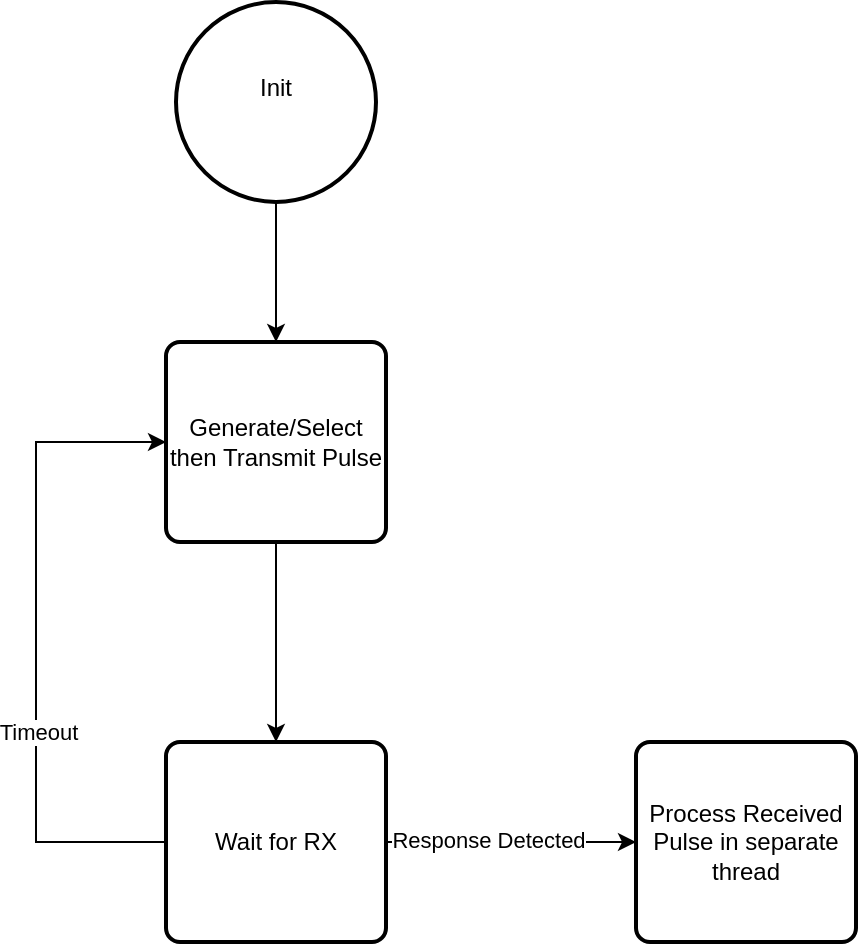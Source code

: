 <mxfile version="20.8.11" type="github">
  <diagram name="Page-1" id="mNSzjiiTRMsE0uHX-NC6">
    <mxGraphModel dx="2044" dy="792" grid="1" gridSize="10" guides="1" tooltips="1" connect="1" arrows="1" fold="1" page="1" pageScale="1" pageWidth="850" pageHeight="1100" math="0" shadow="0">
      <root>
        <mxCell id="0" />
        <mxCell id="1" parent="0" />
        <mxCell id="DRPleiQ7j9Am4v-qD-1L-3" style="edgeStyle=orthogonalEdgeStyle;rounded=0;orthogonalLoop=1;jettySize=auto;html=1;exitX=0.5;exitY=1;exitDx=0;exitDy=0;exitPerimeter=0;entryX=0.5;entryY=0;entryDx=0;entryDy=0;" edge="1" parent="1" source="DRPleiQ7j9Am4v-qD-1L-1" target="DRPleiQ7j9Am4v-qD-1L-2">
          <mxGeometry relative="1" as="geometry" />
        </mxCell>
        <mxCell id="DRPleiQ7j9Am4v-qD-1L-1" value="&lt;div&gt;Init&lt;/div&gt;&lt;div&gt;&lt;br&gt;&lt;/div&gt;" style="strokeWidth=2;html=1;shape=mxgraph.flowchart.start_2;whiteSpace=wrap;" vertex="1" parent="1">
          <mxGeometry x="-90" y="60" width="100" height="100" as="geometry" />
        </mxCell>
        <mxCell id="DRPleiQ7j9Am4v-qD-1L-11" style="edgeStyle=orthogonalEdgeStyle;rounded=0;orthogonalLoop=1;jettySize=auto;html=1;entryX=0.5;entryY=0;entryDx=0;entryDy=0;" edge="1" parent="1" source="DRPleiQ7j9Am4v-qD-1L-2" target="DRPleiQ7j9Am4v-qD-1L-10">
          <mxGeometry relative="1" as="geometry" />
        </mxCell>
        <mxCell id="DRPleiQ7j9Am4v-qD-1L-2" value="Generate/Select then Transmit Pulse" style="rounded=1;whiteSpace=wrap;html=1;absoluteArcSize=1;arcSize=14;strokeWidth=2;" vertex="1" parent="1">
          <mxGeometry x="-95" y="230" width="110" height="100" as="geometry" />
        </mxCell>
        <mxCell id="DRPleiQ7j9Am4v-qD-1L-14" value="" style="edgeStyle=orthogonalEdgeStyle;rounded=0;orthogonalLoop=1;jettySize=auto;html=1;" edge="1" parent="1" source="DRPleiQ7j9Am4v-qD-1L-10" target="DRPleiQ7j9Am4v-qD-1L-13">
          <mxGeometry relative="1" as="geometry" />
        </mxCell>
        <mxCell id="DRPleiQ7j9Am4v-qD-1L-17" value="Response Detected" style="edgeLabel;html=1;align=center;verticalAlign=middle;resizable=0;points=[];" vertex="1" connectable="0" parent="DRPleiQ7j9Am4v-qD-1L-14">
          <mxGeometry x="-0.184" y="1" relative="1" as="geometry">
            <mxPoint as="offset" />
          </mxGeometry>
        </mxCell>
        <mxCell id="DRPleiQ7j9Am4v-qD-1L-15" style="edgeStyle=orthogonalEdgeStyle;rounded=0;orthogonalLoop=1;jettySize=auto;html=1;entryX=0;entryY=0.5;entryDx=0;entryDy=0;" edge="1" parent="1" source="DRPleiQ7j9Am4v-qD-1L-10" target="DRPleiQ7j9Am4v-qD-1L-2">
          <mxGeometry relative="1" as="geometry">
            <Array as="points">
              <mxPoint x="-160" y="480" />
              <mxPoint x="-160" y="280" />
            </Array>
          </mxGeometry>
        </mxCell>
        <mxCell id="DRPleiQ7j9Am4v-qD-1L-16" value="&lt;div&gt;Timeout&lt;/div&gt;" style="edgeLabel;html=1;align=center;verticalAlign=middle;resizable=0;points=[];" vertex="1" connectable="0" parent="DRPleiQ7j9Am4v-qD-1L-15">
          <mxGeometry x="-0.273" y="-1" relative="1" as="geometry">
            <mxPoint as="offset" />
          </mxGeometry>
        </mxCell>
        <mxCell id="DRPleiQ7j9Am4v-qD-1L-10" value="&lt;div&gt;Wait for RX&lt;/div&gt;" style="rounded=1;whiteSpace=wrap;html=1;absoluteArcSize=1;arcSize=14;strokeWidth=2;" vertex="1" parent="1">
          <mxGeometry x="-95" y="430" width="110" height="100" as="geometry" />
        </mxCell>
        <mxCell id="DRPleiQ7j9Am4v-qD-1L-13" value="Process Received Pulse in separate thread" style="rounded=1;whiteSpace=wrap;html=1;absoluteArcSize=1;arcSize=14;strokeWidth=2;" vertex="1" parent="1">
          <mxGeometry x="140" y="430" width="110" height="100" as="geometry" />
        </mxCell>
      </root>
    </mxGraphModel>
  </diagram>
</mxfile>
